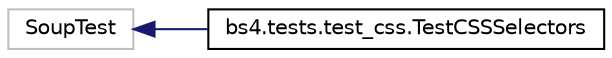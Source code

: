 digraph "Graphical Class Hierarchy"
{
 // LATEX_PDF_SIZE
  edge [fontname="Helvetica",fontsize="10",labelfontname="Helvetica",labelfontsize="10"];
  node [fontname="Helvetica",fontsize="10",shape=record];
  rankdir="LR";
  Node18786 [label="SoupTest",height=0.2,width=0.4,color="grey75", fillcolor="white", style="filled",tooltip=" "];
  Node18786 -> Node0 [dir="back",color="midnightblue",fontsize="10",style="solid",fontname="Helvetica"];
  Node0 [label="bs4.tests.test_css.TestCSSSelectors",height=0.2,width=0.4,color="black", fillcolor="white", style="filled",URL="$classbs4_1_1tests_1_1test__css_1_1TestCSSSelectors.html",tooltip=" "];
}
